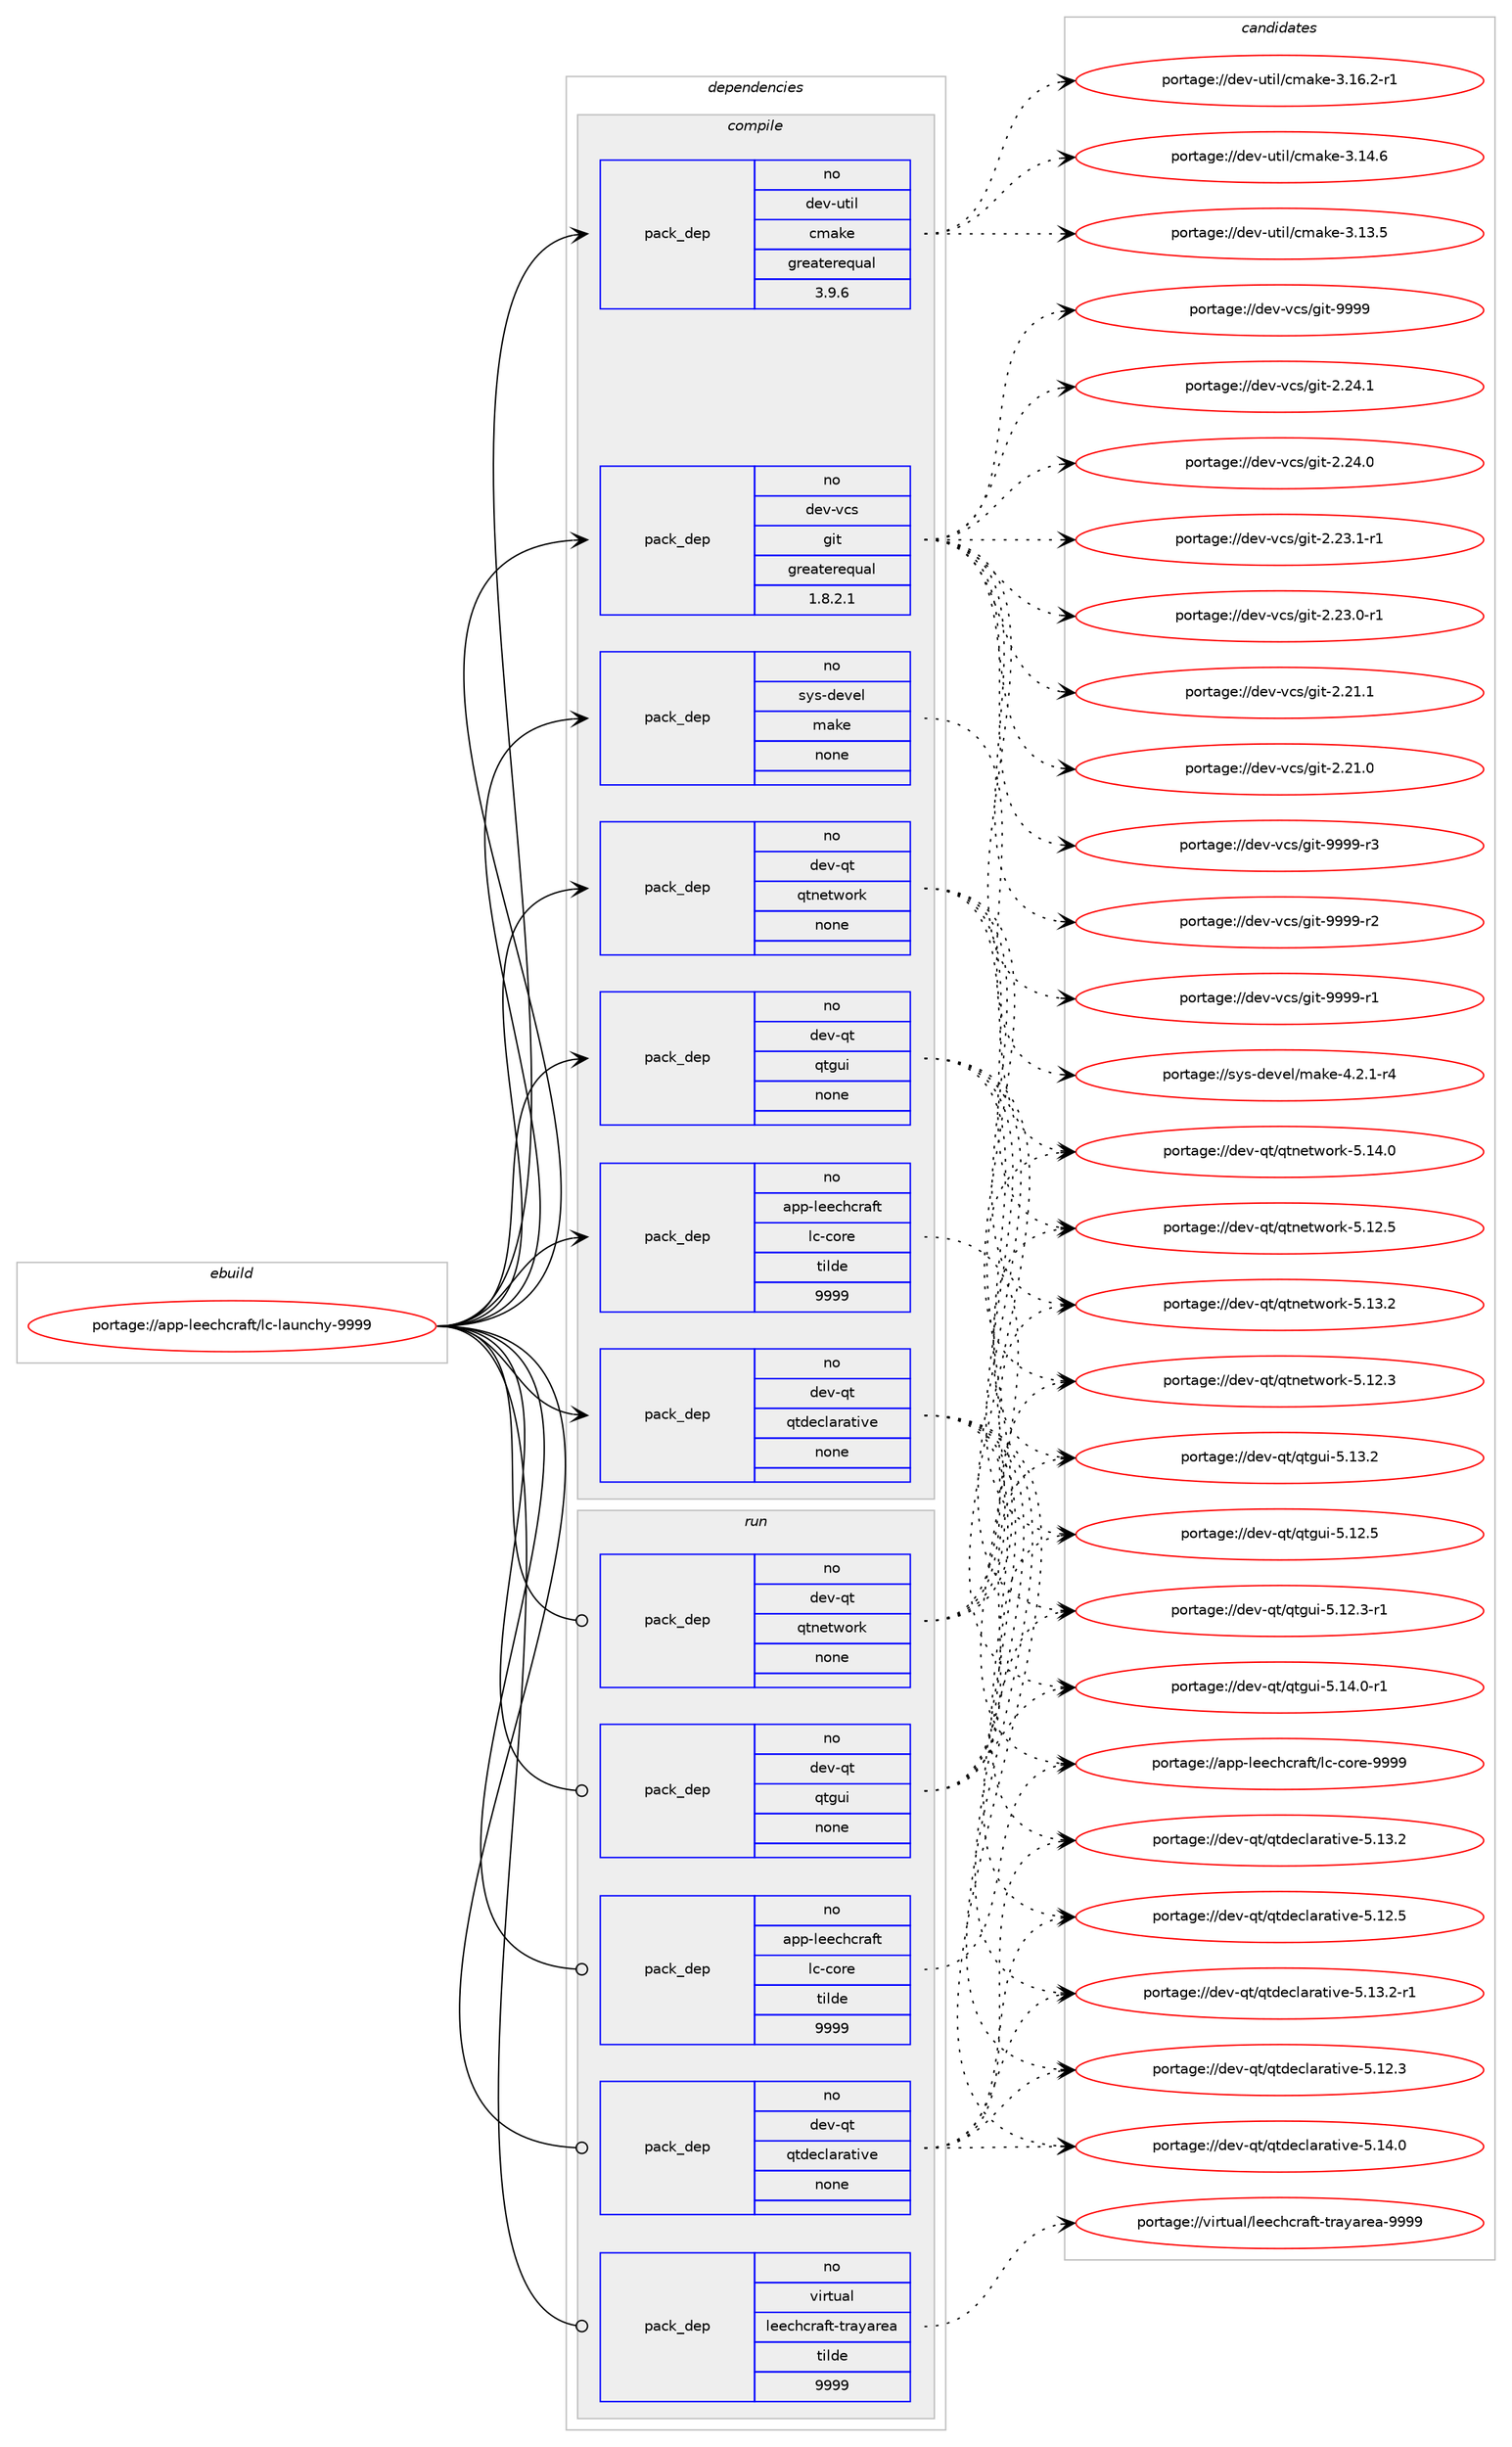 digraph prolog {

# *************
# Graph options
# *************

newrank=true;
concentrate=true;
compound=true;
graph [rankdir=LR,fontname=Helvetica,fontsize=10,ranksep=1.5];#, ranksep=2.5, nodesep=0.2];
edge  [arrowhead=vee];
node  [fontname=Helvetica,fontsize=10];

# **********
# The ebuild
# **********

subgraph cluster_leftcol {
color=gray;
label=<<i>ebuild</i>>;
id [label="portage://app-leechcraft/lc-launchy-9999", color=red, width=4, href="../app-leechcraft/lc-launchy-9999.svg"];
}

# ****************
# The dependencies
# ****************

subgraph cluster_midcol {
color=gray;
label=<<i>dependencies</i>>;
subgraph cluster_compile {
fillcolor="#eeeeee";
style=filled;
label=<<i>compile</i>>;
subgraph pack463065 {
dependency615623 [label=<<TABLE BORDER="0" CELLBORDER="1" CELLSPACING="0" CELLPADDING="4" WIDTH="220"><TR><TD ROWSPAN="6" CELLPADDING="30">pack_dep</TD></TR><TR><TD WIDTH="110">no</TD></TR><TR><TD>app-leechcraft</TD></TR><TR><TD>lc-core</TD></TR><TR><TD>tilde</TD></TR><TR><TD>9999</TD></TR></TABLE>>, shape=none, color=blue];
}
id:e -> dependency615623:w [weight=20,style="solid",arrowhead="vee"];
subgraph pack463066 {
dependency615624 [label=<<TABLE BORDER="0" CELLBORDER="1" CELLSPACING="0" CELLPADDING="4" WIDTH="220"><TR><TD ROWSPAN="6" CELLPADDING="30">pack_dep</TD></TR><TR><TD WIDTH="110">no</TD></TR><TR><TD>dev-qt</TD></TR><TR><TD>qtdeclarative</TD></TR><TR><TD>none</TD></TR><TR><TD></TD></TR></TABLE>>, shape=none, color=blue];
}
id:e -> dependency615624:w [weight=20,style="solid",arrowhead="vee"];
subgraph pack463067 {
dependency615625 [label=<<TABLE BORDER="0" CELLBORDER="1" CELLSPACING="0" CELLPADDING="4" WIDTH="220"><TR><TD ROWSPAN="6" CELLPADDING="30">pack_dep</TD></TR><TR><TD WIDTH="110">no</TD></TR><TR><TD>dev-qt</TD></TR><TR><TD>qtgui</TD></TR><TR><TD>none</TD></TR><TR><TD></TD></TR></TABLE>>, shape=none, color=blue];
}
id:e -> dependency615625:w [weight=20,style="solid",arrowhead="vee"];
subgraph pack463068 {
dependency615626 [label=<<TABLE BORDER="0" CELLBORDER="1" CELLSPACING="0" CELLPADDING="4" WIDTH="220"><TR><TD ROWSPAN="6" CELLPADDING="30">pack_dep</TD></TR><TR><TD WIDTH="110">no</TD></TR><TR><TD>dev-qt</TD></TR><TR><TD>qtnetwork</TD></TR><TR><TD>none</TD></TR><TR><TD></TD></TR></TABLE>>, shape=none, color=blue];
}
id:e -> dependency615626:w [weight=20,style="solid",arrowhead="vee"];
subgraph pack463069 {
dependency615627 [label=<<TABLE BORDER="0" CELLBORDER="1" CELLSPACING="0" CELLPADDING="4" WIDTH="220"><TR><TD ROWSPAN="6" CELLPADDING="30">pack_dep</TD></TR><TR><TD WIDTH="110">no</TD></TR><TR><TD>dev-util</TD></TR><TR><TD>cmake</TD></TR><TR><TD>greaterequal</TD></TR><TR><TD>3.9.6</TD></TR></TABLE>>, shape=none, color=blue];
}
id:e -> dependency615627:w [weight=20,style="solid",arrowhead="vee"];
subgraph pack463070 {
dependency615628 [label=<<TABLE BORDER="0" CELLBORDER="1" CELLSPACING="0" CELLPADDING="4" WIDTH="220"><TR><TD ROWSPAN="6" CELLPADDING="30">pack_dep</TD></TR><TR><TD WIDTH="110">no</TD></TR><TR><TD>dev-vcs</TD></TR><TR><TD>git</TD></TR><TR><TD>greaterequal</TD></TR><TR><TD>1.8.2.1</TD></TR></TABLE>>, shape=none, color=blue];
}
id:e -> dependency615628:w [weight=20,style="solid",arrowhead="vee"];
subgraph pack463071 {
dependency615629 [label=<<TABLE BORDER="0" CELLBORDER="1" CELLSPACING="0" CELLPADDING="4" WIDTH="220"><TR><TD ROWSPAN="6" CELLPADDING="30">pack_dep</TD></TR><TR><TD WIDTH="110">no</TD></TR><TR><TD>sys-devel</TD></TR><TR><TD>make</TD></TR><TR><TD>none</TD></TR><TR><TD></TD></TR></TABLE>>, shape=none, color=blue];
}
id:e -> dependency615629:w [weight=20,style="solid",arrowhead="vee"];
}
subgraph cluster_compileandrun {
fillcolor="#eeeeee";
style=filled;
label=<<i>compile and run</i>>;
}
subgraph cluster_run {
fillcolor="#eeeeee";
style=filled;
label=<<i>run</i>>;
subgraph pack463072 {
dependency615630 [label=<<TABLE BORDER="0" CELLBORDER="1" CELLSPACING="0" CELLPADDING="4" WIDTH="220"><TR><TD ROWSPAN="6" CELLPADDING="30">pack_dep</TD></TR><TR><TD WIDTH="110">no</TD></TR><TR><TD>app-leechcraft</TD></TR><TR><TD>lc-core</TD></TR><TR><TD>tilde</TD></TR><TR><TD>9999</TD></TR></TABLE>>, shape=none, color=blue];
}
id:e -> dependency615630:w [weight=20,style="solid",arrowhead="odot"];
subgraph pack463073 {
dependency615631 [label=<<TABLE BORDER="0" CELLBORDER="1" CELLSPACING="0" CELLPADDING="4" WIDTH="220"><TR><TD ROWSPAN="6" CELLPADDING="30">pack_dep</TD></TR><TR><TD WIDTH="110">no</TD></TR><TR><TD>dev-qt</TD></TR><TR><TD>qtdeclarative</TD></TR><TR><TD>none</TD></TR><TR><TD></TD></TR></TABLE>>, shape=none, color=blue];
}
id:e -> dependency615631:w [weight=20,style="solid",arrowhead="odot"];
subgraph pack463074 {
dependency615632 [label=<<TABLE BORDER="0" CELLBORDER="1" CELLSPACING="0" CELLPADDING="4" WIDTH="220"><TR><TD ROWSPAN="6" CELLPADDING="30">pack_dep</TD></TR><TR><TD WIDTH="110">no</TD></TR><TR><TD>dev-qt</TD></TR><TR><TD>qtgui</TD></TR><TR><TD>none</TD></TR><TR><TD></TD></TR></TABLE>>, shape=none, color=blue];
}
id:e -> dependency615632:w [weight=20,style="solid",arrowhead="odot"];
subgraph pack463075 {
dependency615633 [label=<<TABLE BORDER="0" CELLBORDER="1" CELLSPACING="0" CELLPADDING="4" WIDTH="220"><TR><TD ROWSPAN="6" CELLPADDING="30">pack_dep</TD></TR><TR><TD WIDTH="110">no</TD></TR><TR><TD>dev-qt</TD></TR><TR><TD>qtnetwork</TD></TR><TR><TD>none</TD></TR><TR><TD></TD></TR></TABLE>>, shape=none, color=blue];
}
id:e -> dependency615633:w [weight=20,style="solid",arrowhead="odot"];
subgraph pack463076 {
dependency615634 [label=<<TABLE BORDER="0" CELLBORDER="1" CELLSPACING="0" CELLPADDING="4" WIDTH="220"><TR><TD ROWSPAN="6" CELLPADDING="30">pack_dep</TD></TR><TR><TD WIDTH="110">no</TD></TR><TR><TD>virtual</TD></TR><TR><TD>leechcraft-trayarea</TD></TR><TR><TD>tilde</TD></TR><TR><TD>9999</TD></TR></TABLE>>, shape=none, color=blue];
}
id:e -> dependency615634:w [weight=20,style="solid",arrowhead="odot"];
}
}

# **************
# The candidates
# **************

subgraph cluster_choices {
rank=same;
color=gray;
label=<<i>candidates</i>>;

subgraph choice463065 {
color=black;
nodesep=1;
choice9711211245108101101991049911497102116471089945991111141014557575757 [label="portage://app-leechcraft/lc-core-9999", color=red, width=4,href="../app-leechcraft/lc-core-9999.svg"];
dependency615623:e -> choice9711211245108101101991049911497102116471089945991111141014557575757:w [style=dotted,weight="100"];
}
subgraph choice463066 {
color=black;
nodesep=1;
choice100101118451131164711311610010199108971149711610511810145534649524648 [label="portage://dev-qt/qtdeclarative-5.14.0", color=red, width=4,href="../dev-qt/qtdeclarative-5.14.0.svg"];
choice1001011184511311647113116100101991089711497116105118101455346495146504511449 [label="portage://dev-qt/qtdeclarative-5.13.2-r1", color=red, width=4,href="../dev-qt/qtdeclarative-5.13.2-r1.svg"];
choice100101118451131164711311610010199108971149711610511810145534649514650 [label="portage://dev-qt/qtdeclarative-5.13.2", color=red, width=4,href="../dev-qt/qtdeclarative-5.13.2.svg"];
choice100101118451131164711311610010199108971149711610511810145534649504653 [label="portage://dev-qt/qtdeclarative-5.12.5", color=red, width=4,href="../dev-qt/qtdeclarative-5.12.5.svg"];
choice100101118451131164711311610010199108971149711610511810145534649504651 [label="portage://dev-qt/qtdeclarative-5.12.3", color=red, width=4,href="../dev-qt/qtdeclarative-5.12.3.svg"];
dependency615624:e -> choice100101118451131164711311610010199108971149711610511810145534649524648:w [style=dotted,weight="100"];
dependency615624:e -> choice1001011184511311647113116100101991089711497116105118101455346495146504511449:w [style=dotted,weight="100"];
dependency615624:e -> choice100101118451131164711311610010199108971149711610511810145534649514650:w [style=dotted,weight="100"];
dependency615624:e -> choice100101118451131164711311610010199108971149711610511810145534649504653:w [style=dotted,weight="100"];
dependency615624:e -> choice100101118451131164711311610010199108971149711610511810145534649504651:w [style=dotted,weight="100"];
}
subgraph choice463067 {
color=black;
nodesep=1;
choice1001011184511311647113116103117105455346495246484511449 [label="portage://dev-qt/qtgui-5.14.0-r1", color=red, width=4,href="../dev-qt/qtgui-5.14.0-r1.svg"];
choice100101118451131164711311610311710545534649514650 [label="portage://dev-qt/qtgui-5.13.2", color=red, width=4,href="../dev-qt/qtgui-5.13.2.svg"];
choice100101118451131164711311610311710545534649504653 [label="portage://dev-qt/qtgui-5.12.5", color=red, width=4,href="../dev-qt/qtgui-5.12.5.svg"];
choice1001011184511311647113116103117105455346495046514511449 [label="portage://dev-qt/qtgui-5.12.3-r1", color=red, width=4,href="../dev-qt/qtgui-5.12.3-r1.svg"];
dependency615625:e -> choice1001011184511311647113116103117105455346495246484511449:w [style=dotted,weight="100"];
dependency615625:e -> choice100101118451131164711311610311710545534649514650:w [style=dotted,weight="100"];
dependency615625:e -> choice100101118451131164711311610311710545534649504653:w [style=dotted,weight="100"];
dependency615625:e -> choice1001011184511311647113116103117105455346495046514511449:w [style=dotted,weight="100"];
}
subgraph choice463068 {
color=black;
nodesep=1;
choice100101118451131164711311611010111611911111410745534649524648 [label="portage://dev-qt/qtnetwork-5.14.0", color=red, width=4,href="../dev-qt/qtnetwork-5.14.0.svg"];
choice100101118451131164711311611010111611911111410745534649514650 [label="portage://dev-qt/qtnetwork-5.13.2", color=red, width=4,href="../dev-qt/qtnetwork-5.13.2.svg"];
choice100101118451131164711311611010111611911111410745534649504653 [label="portage://dev-qt/qtnetwork-5.12.5", color=red, width=4,href="../dev-qt/qtnetwork-5.12.5.svg"];
choice100101118451131164711311611010111611911111410745534649504651 [label="portage://dev-qt/qtnetwork-5.12.3", color=red, width=4,href="../dev-qt/qtnetwork-5.12.3.svg"];
dependency615626:e -> choice100101118451131164711311611010111611911111410745534649524648:w [style=dotted,weight="100"];
dependency615626:e -> choice100101118451131164711311611010111611911111410745534649514650:w [style=dotted,weight="100"];
dependency615626:e -> choice100101118451131164711311611010111611911111410745534649504653:w [style=dotted,weight="100"];
dependency615626:e -> choice100101118451131164711311611010111611911111410745534649504651:w [style=dotted,weight="100"];
}
subgraph choice463069 {
color=black;
nodesep=1;
choice10010111845117116105108479910997107101455146495446504511449 [label="portage://dev-util/cmake-3.16.2-r1", color=red, width=4,href="../dev-util/cmake-3.16.2-r1.svg"];
choice1001011184511711610510847991099710710145514649524654 [label="portage://dev-util/cmake-3.14.6", color=red, width=4,href="../dev-util/cmake-3.14.6.svg"];
choice1001011184511711610510847991099710710145514649514653 [label="portage://dev-util/cmake-3.13.5", color=red, width=4,href="../dev-util/cmake-3.13.5.svg"];
dependency615627:e -> choice10010111845117116105108479910997107101455146495446504511449:w [style=dotted,weight="100"];
dependency615627:e -> choice1001011184511711610510847991099710710145514649524654:w [style=dotted,weight="100"];
dependency615627:e -> choice1001011184511711610510847991099710710145514649514653:w [style=dotted,weight="100"];
}
subgraph choice463070 {
color=black;
nodesep=1;
choice10010111845118991154710310511645575757574511451 [label="portage://dev-vcs/git-9999-r3", color=red, width=4,href="../dev-vcs/git-9999-r3.svg"];
choice10010111845118991154710310511645575757574511450 [label="portage://dev-vcs/git-9999-r2", color=red, width=4,href="../dev-vcs/git-9999-r2.svg"];
choice10010111845118991154710310511645575757574511449 [label="portage://dev-vcs/git-9999-r1", color=red, width=4,href="../dev-vcs/git-9999-r1.svg"];
choice1001011184511899115471031051164557575757 [label="portage://dev-vcs/git-9999", color=red, width=4,href="../dev-vcs/git-9999.svg"];
choice10010111845118991154710310511645504650524649 [label="portage://dev-vcs/git-2.24.1", color=red, width=4,href="../dev-vcs/git-2.24.1.svg"];
choice10010111845118991154710310511645504650524648 [label="portage://dev-vcs/git-2.24.0", color=red, width=4,href="../dev-vcs/git-2.24.0.svg"];
choice100101118451189911547103105116455046505146494511449 [label="portage://dev-vcs/git-2.23.1-r1", color=red, width=4,href="../dev-vcs/git-2.23.1-r1.svg"];
choice100101118451189911547103105116455046505146484511449 [label="portage://dev-vcs/git-2.23.0-r1", color=red, width=4,href="../dev-vcs/git-2.23.0-r1.svg"];
choice10010111845118991154710310511645504650494649 [label="portage://dev-vcs/git-2.21.1", color=red, width=4,href="../dev-vcs/git-2.21.1.svg"];
choice10010111845118991154710310511645504650494648 [label="portage://dev-vcs/git-2.21.0", color=red, width=4,href="../dev-vcs/git-2.21.0.svg"];
dependency615628:e -> choice10010111845118991154710310511645575757574511451:w [style=dotted,weight="100"];
dependency615628:e -> choice10010111845118991154710310511645575757574511450:w [style=dotted,weight="100"];
dependency615628:e -> choice10010111845118991154710310511645575757574511449:w [style=dotted,weight="100"];
dependency615628:e -> choice1001011184511899115471031051164557575757:w [style=dotted,weight="100"];
dependency615628:e -> choice10010111845118991154710310511645504650524649:w [style=dotted,weight="100"];
dependency615628:e -> choice10010111845118991154710310511645504650524648:w [style=dotted,weight="100"];
dependency615628:e -> choice100101118451189911547103105116455046505146494511449:w [style=dotted,weight="100"];
dependency615628:e -> choice100101118451189911547103105116455046505146484511449:w [style=dotted,weight="100"];
dependency615628:e -> choice10010111845118991154710310511645504650494649:w [style=dotted,weight="100"];
dependency615628:e -> choice10010111845118991154710310511645504650494648:w [style=dotted,weight="100"];
}
subgraph choice463071 {
color=black;
nodesep=1;
choice1151211154510010111810110847109971071014552465046494511452 [label="portage://sys-devel/make-4.2.1-r4", color=red, width=4,href="../sys-devel/make-4.2.1-r4.svg"];
dependency615629:e -> choice1151211154510010111810110847109971071014552465046494511452:w [style=dotted,weight="100"];
}
subgraph choice463072 {
color=black;
nodesep=1;
choice9711211245108101101991049911497102116471089945991111141014557575757 [label="portage://app-leechcraft/lc-core-9999", color=red, width=4,href="../app-leechcraft/lc-core-9999.svg"];
dependency615630:e -> choice9711211245108101101991049911497102116471089945991111141014557575757:w [style=dotted,weight="100"];
}
subgraph choice463073 {
color=black;
nodesep=1;
choice100101118451131164711311610010199108971149711610511810145534649524648 [label="portage://dev-qt/qtdeclarative-5.14.0", color=red, width=4,href="../dev-qt/qtdeclarative-5.14.0.svg"];
choice1001011184511311647113116100101991089711497116105118101455346495146504511449 [label="portage://dev-qt/qtdeclarative-5.13.2-r1", color=red, width=4,href="../dev-qt/qtdeclarative-5.13.2-r1.svg"];
choice100101118451131164711311610010199108971149711610511810145534649514650 [label="portage://dev-qt/qtdeclarative-5.13.2", color=red, width=4,href="../dev-qt/qtdeclarative-5.13.2.svg"];
choice100101118451131164711311610010199108971149711610511810145534649504653 [label="portage://dev-qt/qtdeclarative-5.12.5", color=red, width=4,href="../dev-qt/qtdeclarative-5.12.5.svg"];
choice100101118451131164711311610010199108971149711610511810145534649504651 [label="portage://dev-qt/qtdeclarative-5.12.3", color=red, width=4,href="../dev-qt/qtdeclarative-5.12.3.svg"];
dependency615631:e -> choice100101118451131164711311610010199108971149711610511810145534649524648:w [style=dotted,weight="100"];
dependency615631:e -> choice1001011184511311647113116100101991089711497116105118101455346495146504511449:w [style=dotted,weight="100"];
dependency615631:e -> choice100101118451131164711311610010199108971149711610511810145534649514650:w [style=dotted,weight="100"];
dependency615631:e -> choice100101118451131164711311610010199108971149711610511810145534649504653:w [style=dotted,weight="100"];
dependency615631:e -> choice100101118451131164711311610010199108971149711610511810145534649504651:w [style=dotted,weight="100"];
}
subgraph choice463074 {
color=black;
nodesep=1;
choice1001011184511311647113116103117105455346495246484511449 [label="portage://dev-qt/qtgui-5.14.0-r1", color=red, width=4,href="../dev-qt/qtgui-5.14.0-r1.svg"];
choice100101118451131164711311610311710545534649514650 [label="portage://dev-qt/qtgui-5.13.2", color=red, width=4,href="../dev-qt/qtgui-5.13.2.svg"];
choice100101118451131164711311610311710545534649504653 [label="portage://dev-qt/qtgui-5.12.5", color=red, width=4,href="../dev-qt/qtgui-5.12.5.svg"];
choice1001011184511311647113116103117105455346495046514511449 [label="portage://dev-qt/qtgui-5.12.3-r1", color=red, width=4,href="../dev-qt/qtgui-5.12.3-r1.svg"];
dependency615632:e -> choice1001011184511311647113116103117105455346495246484511449:w [style=dotted,weight="100"];
dependency615632:e -> choice100101118451131164711311610311710545534649514650:w [style=dotted,weight="100"];
dependency615632:e -> choice100101118451131164711311610311710545534649504653:w [style=dotted,weight="100"];
dependency615632:e -> choice1001011184511311647113116103117105455346495046514511449:w [style=dotted,weight="100"];
}
subgraph choice463075 {
color=black;
nodesep=1;
choice100101118451131164711311611010111611911111410745534649524648 [label="portage://dev-qt/qtnetwork-5.14.0", color=red, width=4,href="../dev-qt/qtnetwork-5.14.0.svg"];
choice100101118451131164711311611010111611911111410745534649514650 [label="portage://dev-qt/qtnetwork-5.13.2", color=red, width=4,href="../dev-qt/qtnetwork-5.13.2.svg"];
choice100101118451131164711311611010111611911111410745534649504653 [label="portage://dev-qt/qtnetwork-5.12.5", color=red, width=4,href="../dev-qt/qtnetwork-5.12.5.svg"];
choice100101118451131164711311611010111611911111410745534649504651 [label="portage://dev-qt/qtnetwork-5.12.3", color=red, width=4,href="../dev-qt/qtnetwork-5.12.3.svg"];
dependency615633:e -> choice100101118451131164711311611010111611911111410745534649524648:w [style=dotted,weight="100"];
dependency615633:e -> choice100101118451131164711311611010111611911111410745534649514650:w [style=dotted,weight="100"];
dependency615633:e -> choice100101118451131164711311611010111611911111410745534649504653:w [style=dotted,weight="100"];
dependency615633:e -> choice100101118451131164711311611010111611911111410745534649504651:w [style=dotted,weight="100"];
}
subgraph choice463076 {
color=black;
nodesep=1;
choice1181051141161179710847108101101991049911497102116451161149712197114101974557575757 [label="portage://virtual/leechcraft-trayarea-9999", color=red, width=4,href="../virtual/leechcraft-trayarea-9999.svg"];
dependency615634:e -> choice1181051141161179710847108101101991049911497102116451161149712197114101974557575757:w [style=dotted,weight="100"];
}
}

}
